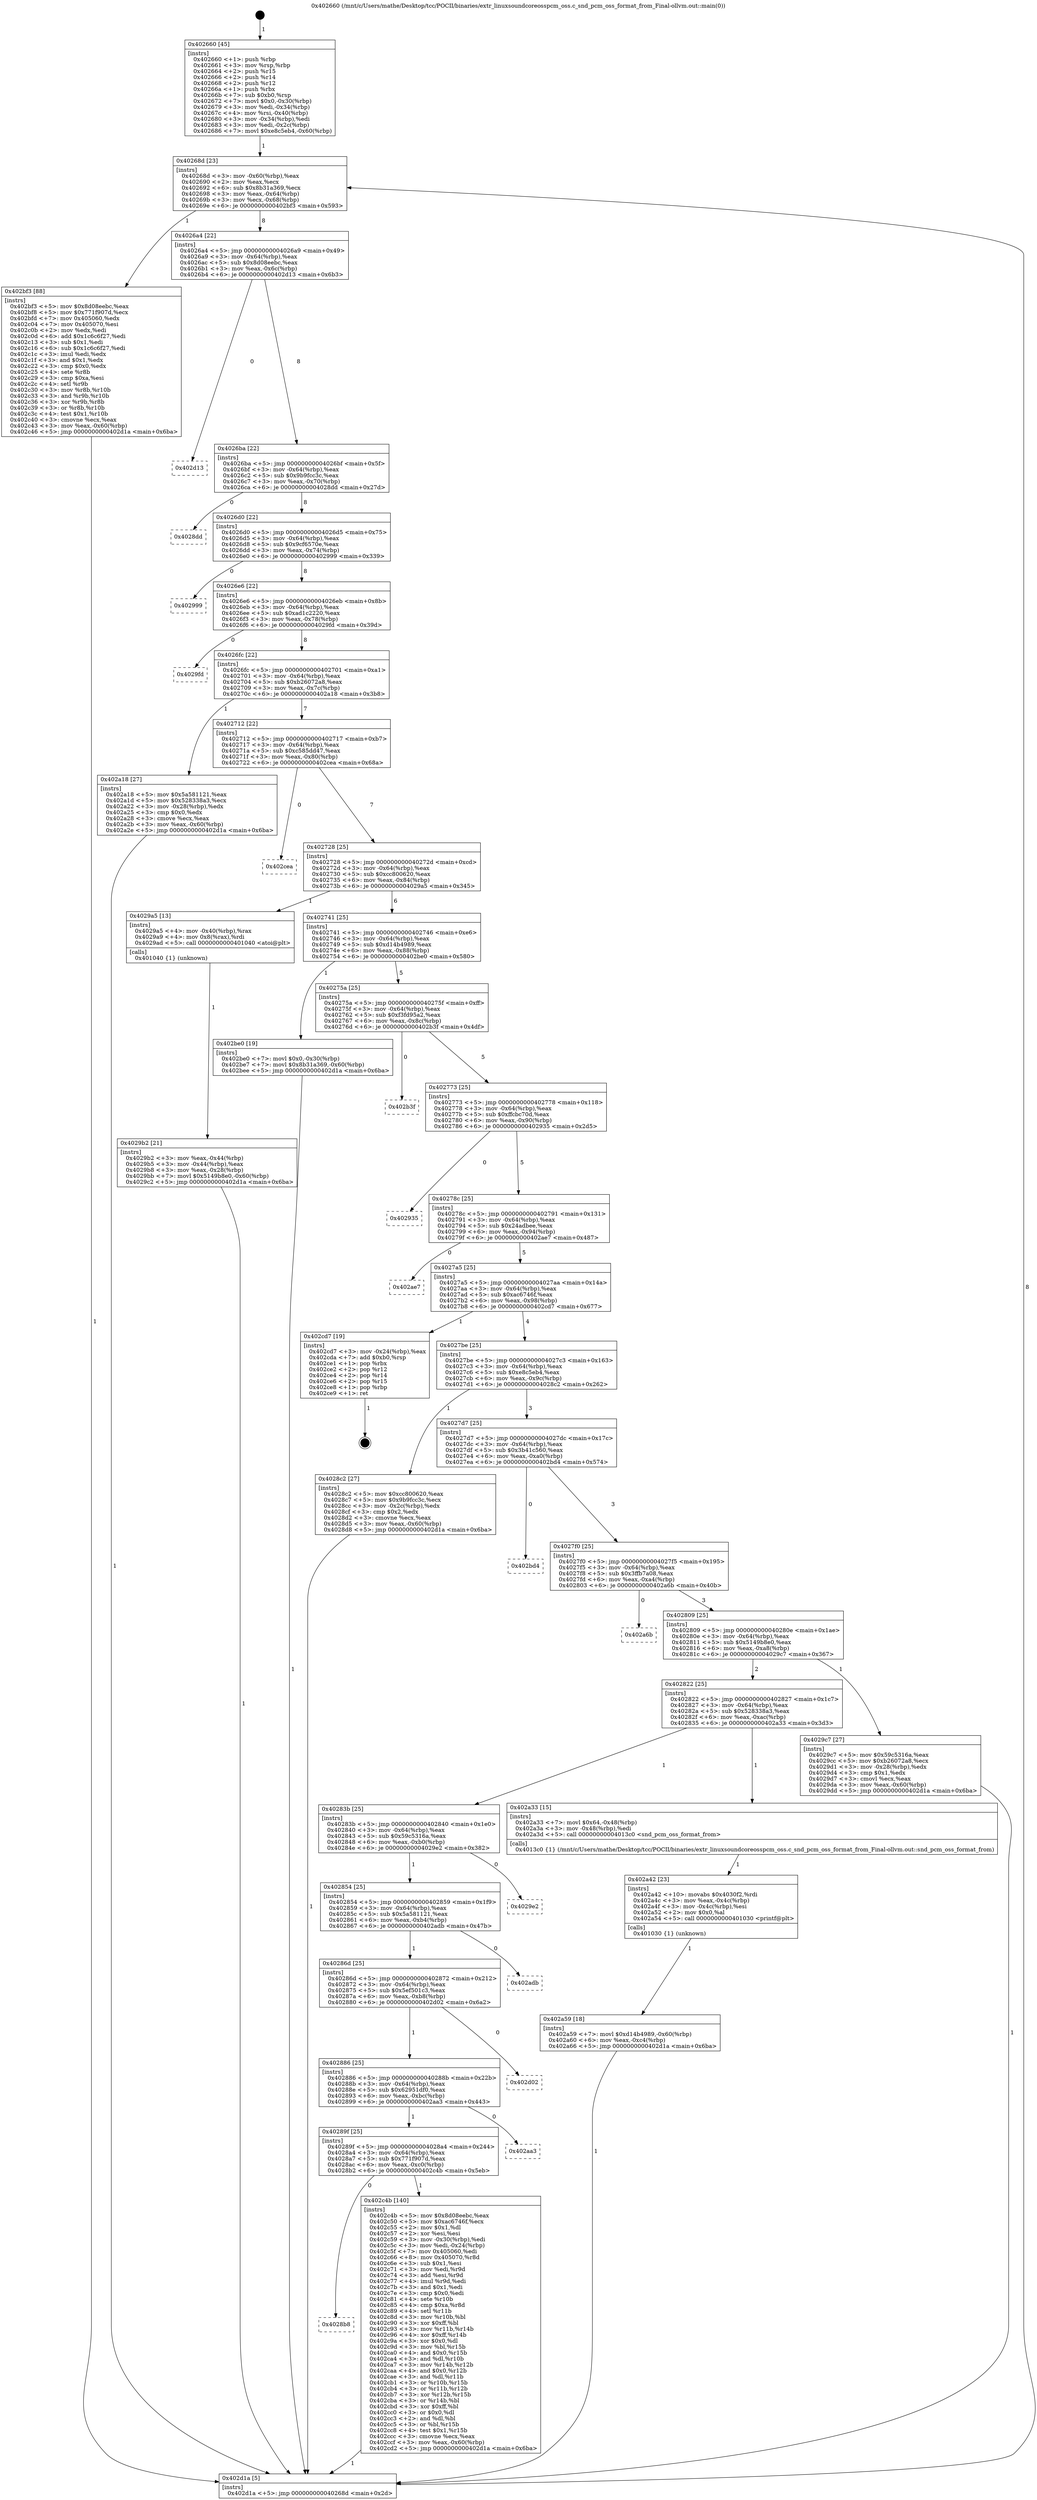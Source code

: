 digraph "0x402660" {
  label = "0x402660 (/mnt/c/Users/mathe/Desktop/tcc/POCII/binaries/extr_linuxsoundcoreosspcm_oss.c_snd_pcm_oss_format_from_Final-ollvm.out::main(0))"
  labelloc = "t"
  node[shape=record]

  Entry [label="",width=0.3,height=0.3,shape=circle,fillcolor=black,style=filled]
  "0x40268d" [label="{
     0x40268d [23]\l
     | [instrs]\l
     &nbsp;&nbsp;0x40268d \<+3\>: mov -0x60(%rbp),%eax\l
     &nbsp;&nbsp;0x402690 \<+2\>: mov %eax,%ecx\l
     &nbsp;&nbsp;0x402692 \<+6\>: sub $0x8b31a369,%ecx\l
     &nbsp;&nbsp;0x402698 \<+3\>: mov %eax,-0x64(%rbp)\l
     &nbsp;&nbsp;0x40269b \<+3\>: mov %ecx,-0x68(%rbp)\l
     &nbsp;&nbsp;0x40269e \<+6\>: je 0000000000402bf3 \<main+0x593\>\l
  }"]
  "0x402bf3" [label="{
     0x402bf3 [88]\l
     | [instrs]\l
     &nbsp;&nbsp;0x402bf3 \<+5\>: mov $0x8d08eebc,%eax\l
     &nbsp;&nbsp;0x402bf8 \<+5\>: mov $0x771f907d,%ecx\l
     &nbsp;&nbsp;0x402bfd \<+7\>: mov 0x405060,%edx\l
     &nbsp;&nbsp;0x402c04 \<+7\>: mov 0x405070,%esi\l
     &nbsp;&nbsp;0x402c0b \<+2\>: mov %edx,%edi\l
     &nbsp;&nbsp;0x402c0d \<+6\>: add $0x1c6c6f27,%edi\l
     &nbsp;&nbsp;0x402c13 \<+3\>: sub $0x1,%edi\l
     &nbsp;&nbsp;0x402c16 \<+6\>: sub $0x1c6c6f27,%edi\l
     &nbsp;&nbsp;0x402c1c \<+3\>: imul %edi,%edx\l
     &nbsp;&nbsp;0x402c1f \<+3\>: and $0x1,%edx\l
     &nbsp;&nbsp;0x402c22 \<+3\>: cmp $0x0,%edx\l
     &nbsp;&nbsp;0x402c25 \<+4\>: sete %r8b\l
     &nbsp;&nbsp;0x402c29 \<+3\>: cmp $0xa,%esi\l
     &nbsp;&nbsp;0x402c2c \<+4\>: setl %r9b\l
     &nbsp;&nbsp;0x402c30 \<+3\>: mov %r8b,%r10b\l
     &nbsp;&nbsp;0x402c33 \<+3\>: and %r9b,%r10b\l
     &nbsp;&nbsp;0x402c36 \<+3\>: xor %r9b,%r8b\l
     &nbsp;&nbsp;0x402c39 \<+3\>: or %r8b,%r10b\l
     &nbsp;&nbsp;0x402c3c \<+4\>: test $0x1,%r10b\l
     &nbsp;&nbsp;0x402c40 \<+3\>: cmovne %ecx,%eax\l
     &nbsp;&nbsp;0x402c43 \<+3\>: mov %eax,-0x60(%rbp)\l
     &nbsp;&nbsp;0x402c46 \<+5\>: jmp 0000000000402d1a \<main+0x6ba\>\l
  }"]
  "0x4026a4" [label="{
     0x4026a4 [22]\l
     | [instrs]\l
     &nbsp;&nbsp;0x4026a4 \<+5\>: jmp 00000000004026a9 \<main+0x49\>\l
     &nbsp;&nbsp;0x4026a9 \<+3\>: mov -0x64(%rbp),%eax\l
     &nbsp;&nbsp;0x4026ac \<+5\>: sub $0x8d08eebc,%eax\l
     &nbsp;&nbsp;0x4026b1 \<+3\>: mov %eax,-0x6c(%rbp)\l
     &nbsp;&nbsp;0x4026b4 \<+6\>: je 0000000000402d13 \<main+0x6b3\>\l
  }"]
  Exit [label="",width=0.3,height=0.3,shape=circle,fillcolor=black,style=filled,peripheries=2]
  "0x402d13" [label="{
     0x402d13\l
  }", style=dashed]
  "0x4026ba" [label="{
     0x4026ba [22]\l
     | [instrs]\l
     &nbsp;&nbsp;0x4026ba \<+5\>: jmp 00000000004026bf \<main+0x5f\>\l
     &nbsp;&nbsp;0x4026bf \<+3\>: mov -0x64(%rbp),%eax\l
     &nbsp;&nbsp;0x4026c2 \<+5\>: sub $0x9b9fcc3c,%eax\l
     &nbsp;&nbsp;0x4026c7 \<+3\>: mov %eax,-0x70(%rbp)\l
     &nbsp;&nbsp;0x4026ca \<+6\>: je 00000000004028dd \<main+0x27d\>\l
  }"]
  "0x4028b8" [label="{
     0x4028b8\l
  }", style=dashed]
  "0x4028dd" [label="{
     0x4028dd\l
  }", style=dashed]
  "0x4026d0" [label="{
     0x4026d0 [22]\l
     | [instrs]\l
     &nbsp;&nbsp;0x4026d0 \<+5\>: jmp 00000000004026d5 \<main+0x75\>\l
     &nbsp;&nbsp;0x4026d5 \<+3\>: mov -0x64(%rbp),%eax\l
     &nbsp;&nbsp;0x4026d8 \<+5\>: sub $0x9cf6570e,%eax\l
     &nbsp;&nbsp;0x4026dd \<+3\>: mov %eax,-0x74(%rbp)\l
     &nbsp;&nbsp;0x4026e0 \<+6\>: je 0000000000402999 \<main+0x339\>\l
  }"]
  "0x402c4b" [label="{
     0x402c4b [140]\l
     | [instrs]\l
     &nbsp;&nbsp;0x402c4b \<+5\>: mov $0x8d08eebc,%eax\l
     &nbsp;&nbsp;0x402c50 \<+5\>: mov $0xac6746f,%ecx\l
     &nbsp;&nbsp;0x402c55 \<+2\>: mov $0x1,%dl\l
     &nbsp;&nbsp;0x402c57 \<+2\>: xor %esi,%esi\l
     &nbsp;&nbsp;0x402c59 \<+3\>: mov -0x30(%rbp),%edi\l
     &nbsp;&nbsp;0x402c5c \<+3\>: mov %edi,-0x24(%rbp)\l
     &nbsp;&nbsp;0x402c5f \<+7\>: mov 0x405060,%edi\l
     &nbsp;&nbsp;0x402c66 \<+8\>: mov 0x405070,%r8d\l
     &nbsp;&nbsp;0x402c6e \<+3\>: sub $0x1,%esi\l
     &nbsp;&nbsp;0x402c71 \<+3\>: mov %edi,%r9d\l
     &nbsp;&nbsp;0x402c74 \<+3\>: add %esi,%r9d\l
     &nbsp;&nbsp;0x402c77 \<+4\>: imul %r9d,%edi\l
     &nbsp;&nbsp;0x402c7b \<+3\>: and $0x1,%edi\l
     &nbsp;&nbsp;0x402c7e \<+3\>: cmp $0x0,%edi\l
     &nbsp;&nbsp;0x402c81 \<+4\>: sete %r10b\l
     &nbsp;&nbsp;0x402c85 \<+4\>: cmp $0xa,%r8d\l
     &nbsp;&nbsp;0x402c89 \<+4\>: setl %r11b\l
     &nbsp;&nbsp;0x402c8d \<+3\>: mov %r10b,%bl\l
     &nbsp;&nbsp;0x402c90 \<+3\>: xor $0xff,%bl\l
     &nbsp;&nbsp;0x402c93 \<+3\>: mov %r11b,%r14b\l
     &nbsp;&nbsp;0x402c96 \<+4\>: xor $0xff,%r14b\l
     &nbsp;&nbsp;0x402c9a \<+3\>: xor $0x0,%dl\l
     &nbsp;&nbsp;0x402c9d \<+3\>: mov %bl,%r15b\l
     &nbsp;&nbsp;0x402ca0 \<+4\>: and $0x0,%r15b\l
     &nbsp;&nbsp;0x402ca4 \<+3\>: and %dl,%r10b\l
     &nbsp;&nbsp;0x402ca7 \<+3\>: mov %r14b,%r12b\l
     &nbsp;&nbsp;0x402caa \<+4\>: and $0x0,%r12b\l
     &nbsp;&nbsp;0x402cae \<+3\>: and %dl,%r11b\l
     &nbsp;&nbsp;0x402cb1 \<+3\>: or %r10b,%r15b\l
     &nbsp;&nbsp;0x402cb4 \<+3\>: or %r11b,%r12b\l
     &nbsp;&nbsp;0x402cb7 \<+3\>: xor %r12b,%r15b\l
     &nbsp;&nbsp;0x402cba \<+3\>: or %r14b,%bl\l
     &nbsp;&nbsp;0x402cbd \<+3\>: xor $0xff,%bl\l
     &nbsp;&nbsp;0x402cc0 \<+3\>: or $0x0,%dl\l
     &nbsp;&nbsp;0x402cc3 \<+2\>: and %dl,%bl\l
     &nbsp;&nbsp;0x402cc5 \<+3\>: or %bl,%r15b\l
     &nbsp;&nbsp;0x402cc8 \<+4\>: test $0x1,%r15b\l
     &nbsp;&nbsp;0x402ccc \<+3\>: cmovne %ecx,%eax\l
     &nbsp;&nbsp;0x402ccf \<+3\>: mov %eax,-0x60(%rbp)\l
     &nbsp;&nbsp;0x402cd2 \<+5\>: jmp 0000000000402d1a \<main+0x6ba\>\l
  }"]
  "0x402999" [label="{
     0x402999\l
  }", style=dashed]
  "0x4026e6" [label="{
     0x4026e6 [22]\l
     | [instrs]\l
     &nbsp;&nbsp;0x4026e6 \<+5\>: jmp 00000000004026eb \<main+0x8b\>\l
     &nbsp;&nbsp;0x4026eb \<+3\>: mov -0x64(%rbp),%eax\l
     &nbsp;&nbsp;0x4026ee \<+5\>: sub $0xad1c2220,%eax\l
     &nbsp;&nbsp;0x4026f3 \<+3\>: mov %eax,-0x78(%rbp)\l
     &nbsp;&nbsp;0x4026f6 \<+6\>: je 00000000004029fd \<main+0x39d\>\l
  }"]
  "0x40289f" [label="{
     0x40289f [25]\l
     | [instrs]\l
     &nbsp;&nbsp;0x40289f \<+5\>: jmp 00000000004028a4 \<main+0x244\>\l
     &nbsp;&nbsp;0x4028a4 \<+3\>: mov -0x64(%rbp),%eax\l
     &nbsp;&nbsp;0x4028a7 \<+5\>: sub $0x771f907d,%eax\l
     &nbsp;&nbsp;0x4028ac \<+6\>: mov %eax,-0xc0(%rbp)\l
     &nbsp;&nbsp;0x4028b2 \<+6\>: je 0000000000402c4b \<main+0x5eb\>\l
  }"]
  "0x4029fd" [label="{
     0x4029fd\l
  }", style=dashed]
  "0x4026fc" [label="{
     0x4026fc [22]\l
     | [instrs]\l
     &nbsp;&nbsp;0x4026fc \<+5\>: jmp 0000000000402701 \<main+0xa1\>\l
     &nbsp;&nbsp;0x402701 \<+3\>: mov -0x64(%rbp),%eax\l
     &nbsp;&nbsp;0x402704 \<+5\>: sub $0xb26072a8,%eax\l
     &nbsp;&nbsp;0x402709 \<+3\>: mov %eax,-0x7c(%rbp)\l
     &nbsp;&nbsp;0x40270c \<+6\>: je 0000000000402a18 \<main+0x3b8\>\l
  }"]
  "0x402aa3" [label="{
     0x402aa3\l
  }", style=dashed]
  "0x402a18" [label="{
     0x402a18 [27]\l
     | [instrs]\l
     &nbsp;&nbsp;0x402a18 \<+5\>: mov $0x5a581121,%eax\l
     &nbsp;&nbsp;0x402a1d \<+5\>: mov $0x528338a3,%ecx\l
     &nbsp;&nbsp;0x402a22 \<+3\>: mov -0x28(%rbp),%edx\l
     &nbsp;&nbsp;0x402a25 \<+3\>: cmp $0x0,%edx\l
     &nbsp;&nbsp;0x402a28 \<+3\>: cmove %ecx,%eax\l
     &nbsp;&nbsp;0x402a2b \<+3\>: mov %eax,-0x60(%rbp)\l
     &nbsp;&nbsp;0x402a2e \<+5\>: jmp 0000000000402d1a \<main+0x6ba\>\l
  }"]
  "0x402712" [label="{
     0x402712 [22]\l
     | [instrs]\l
     &nbsp;&nbsp;0x402712 \<+5\>: jmp 0000000000402717 \<main+0xb7\>\l
     &nbsp;&nbsp;0x402717 \<+3\>: mov -0x64(%rbp),%eax\l
     &nbsp;&nbsp;0x40271a \<+5\>: sub $0xc585dd47,%eax\l
     &nbsp;&nbsp;0x40271f \<+3\>: mov %eax,-0x80(%rbp)\l
     &nbsp;&nbsp;0x402722 \<+6\>: je 0000000000402cea \<main+0x68a\>\l
  }"]
  "0x402886" [label="{
     0x402886 [25]\l
     | [instrs]\l
     &nbsp;&nbsp;0x402886 \<+5\>: jmp 000000000040288b \<main+0x22b\>\l
     &nbsp;&nbsp;0x40288b \<+3\>: mov -0x64(%rbp),%eax\l
     &nbsp;&nbsp;0x40288e \<+5\>: sub $0x62951df0,%eax\l
     &nbsp;&nbsp;0x402893 \<+6\>: mov %eax,-0xbc(%rbp)\l
     &nbsp;&nbsp;0x402899 \<+6\>: je 0000000000402aa3 \<main+0x443\>\l
  }"]
  "0x402cea" [label="{
     0x402cea\l
  }", style=dashed]
  "0x402728" [label="{
     0x402728 [25]\l
     | [instrs]\l
     &nbsp;&nbsp;0x402728 \<+5\>: jmp 000000000040272d \<main+0xcd\>\l
     &nbsp;&nbsp;0x40272d \<+3\>: mov -0x64(%rbp),%eax\l
     &nbsp;&nbsp;0x402730 \<+5\>: sub $0xcc800620,%eax\l
     &nbsp;&nbsp;0x402735 \<+6\>: mov %eax,-0x84(%rbp)\l
     &nbsp;&nbsp;0x40273b \<+6\>: je 00000000004029a5 \<main+0x345\>\l
  }"]
  "0x402d02" [label="{
     0x402d02\l
  }", style=dashed]
  "0x4029a5" [label="{
     0x4029a5 [13]\l
     | [instrs]\l
     &nbsp;&nbsp;0x4029a5 \<+4\>: mov -0x40(%rbp),%rax\l
     &nbsp;&nbsp;0x4029a9 \<+4\>: mov 0x8(%rax),%rdi\l
     &nbsp;&nbsp;0x4029ad \<+5\>: call 0000000000401040 \<atoi@plt\>\l
     | [calls]\l
     &nbsp;&nbsp;0x401040 \{1\} (unknown)\l
  }"]
  "0x402741" [label="{
     0x402741 [25]\l
     | [instrs]\l
     &nbsp;&nbsp;0x402741 \<+5\>: jmp 0000000000402746 \<main+0xe6\>\l
     &nbsp;&nbsp;0x402746 \<+3\>: mov -0x64(%rbp),%eax\l
     &nbsp;&nbsp;0x402749 \<+5\>: sub $0xd14b4989,%eax\l
     &nbsp;&nbsp;0x40274e \<+6\>: mov %eax,-0x88(%rbp)\l
     &nbsp;&nbsp;0x402754 \<+6\>: je 0000000000402be0 \<main+0x580\>\l
  }"]
  "0x40286d" [label="{
     0x40286d [25]\l
     | [instrs]\l
     &nbsp;&nbsp;0x40286d \<+5\>: jmp 0000000000402872 \<main+0x212\>\l
     &nbsp;&nbsp;0x402872 \<+3\>: mov -0x64(%rbp),%eax\l
     &nbsp;&nbsp;0x402875 \<+5\>: sub $0x5ef501c3,%eax\l
     &nbsp;&nbsp;0x40287a \<+6\>: mov %eax,-0xb8(%rbp)\l
     &nbsp;&nbsp;0x402880 \<+6\>: je 0000000000402d02 \<main+0x6a2\>\l
  }"]
  "0x402be0" [label="{
     0x402be0 [19]\l
     | [instrs]\l
     &nbsp;&nbsp;0x402be0 \<+7\>: movl $0x0,-0x30(%rbp)\l
     &nbsp;&nbsp;0x402be7 \<+7\>: movl $0x8b31a369,-0x60(%rbp)\l
     &nbsp;&nbsp;0x402bee \<+5\>: jmp 0000000000402d1a \<main+0x6ba\>\l
  }"]
  "0x40275a" [label="{
     0x40275a [25]\l
     | [instrs]\l
     &nbsp;&nbsp;0x40275a \<+5\>: jmp 000000000040275f \<main+0xff\>\l
     &nbsp;&nbsp;0x40275f \<+3\>: mov -0x64(%rbp),%eax\l
     &nbsp;&nbsp;0x402762 \<+5\>: sub $0xf3fd95a2,%eax\l
     &nbsp;&nbsp;0x402767 \<+6\>: mov %eax,-0x8c(%rbp)\l
     &nbsp;&nbsp;0x40276d \<+6\>: je 0000000000402b3f \<main+0x4df\>\l
  }"]
  "0x402adb" [label="{
     0x402adb\l
  }", style=dashed]
  "0x402b3f" [label="{
     0x402b3f\l
  }", style=dashed]
  "0x402773" [label="{
     0x402773 [25]\l
     | [instrs]\l
     &nbsp;&nbsp;0x402773 \<+5\>: jmp 0000000000402778 \<main+0x118\>\l
     &nbsp;&nbsp;0x402778 \<+3\>: mov -0x64(%rbp),%eax\l
     &nbsp;&nbsp;0x40277b \<+5\>: sub $0xffcbc70d,%eax\l
     &nbsp;&nbsp;0x402780 \<+6\>: mov %eax,-0x90(%rbp)\l
     &nbsp;&nbsp;0x402786 \<+6\>: je 0000000000402935 \<main+0x2d5\>\l
  }"]
  "0x402854" [label="{
     0x402854 [25]\l
     | [instrs]\l
     &nbsp;&nbsp;0x402854 \<+5\>: jmp 0000000000402859 \<main+0x1f9\>\l
     &nbsp;&nbsp;0x402859 \<+3\>: mov -0x64(%rbp),%eax\l
     &nbsp;&nbsp;0x40285c \<+5\>: sub $0x5a581121,%eax\l
     &nbsp;&nbsp;0x402861 \<+6\>: mov %eax,-0xb4(%rbp)\l
     &nbsp;&nbsp;0x402867 \<+6\>: je 0000000000402adb \<main+0x47b\>\l
  }"]
  "0x402935" [label="{
     0x402935\l
  }", style=dashed]
  "0x40278c" [label="{
     0x40278c [25]\l
     | [instrs]\l
     &nbsp;&nbsp;0x40278c \<+5\>: jmp 0000000000402791 \<main+0x131\>\l
     &nbsp;&nbsp;0x402791 \<+3\>: mov -0x64(%rbp),%eax\l
     &nbsp;&nbsp;0x402794 \<+5\>: sub $0x24adbee,%eax\l
     &nbsp;&nbsp;0x402799 \<+6\>: mov %eax,-0x94(%rbp)\l
     &nbsp;&nbsp;0x40279f \<+6\>: je 0000000000402ae7 \<main+0x487\>\l
  }"]
  "0x4029e2" [label="{
     0x4029e2\l
  }", style=dashed]
  "0x402ae7" [label="{
     0x402ae7\l
  }", style=dashed]
  "0x4027a5" [label="{
     0x4027a5 [25]\l
     | [instrs]\l
     &nbsp;&nbsp;0x4027a5 \<+5\>: jmp 00000000004027aa \<main+0x14a\>\l
     &nbsp;&nbsp;0x4027aa \<+3\>: mov -0x64(%rbp),%eax\l
     &nbsp;&nbsp;0x4027ad \<+5\>: sub $0xac6746f,%eax\l
     &nbsp;&nbsp;0x4027b2 \<+6\>: mov %eax,-0x98(%rbp)\l
     &nbsp;&nbsp;0x4027b8 \<+6\>: je 0000000000402cd7 \<main+0x677\>\l
  }"]
  "0x402a59" [label="{
     0x402a59 [18]\l
     | [instrs]\l
     &nbsp;&nbsp;0x402a59 \<+7\>: movl $0xd14b4989,-0x60(%rbp)\l
     &nbsp;&nbsp;0x402a60 \<+6\>: mov %eax,-0xc4(%rbp)\l
     &nbsp;&nbsp;0x402a66 \<+5\>: jmp 0000000000402d1a \<main+0x6ba\>\l
  }"]
  "0x402cd7" [label="{
     0x402cd7 [19]\l
     | [instrs]\l
     &nbsp;&nbsp;0x402cd7 \<+3\>: mov -0x24(%rbp),%eax\l
     &nbsp;&nbsp;0x402cda \<+7\>: add $0xb0,%rsp\l
     &nbsp;&nbsp;0x402ce1 \<+1\>: pop %rbx\l
     &nbsp;&nbsp;0x402ce2 \<+2\>: pop %r12\l
     &nbsp;&nbsp;0x402ce4 \<+2\>: pop %r14\l
     &nbsp;&nbsp;0x402ce6 \<+2\>: pop %r15\l
     &nbsp;&nbsp;0x402ce8 \<+1\>: pop %rbp\l
     &nbsp;&nbsp;0x402ce9 \<+1\>: ret\l
  }"]
  "0x4027be" [label="{
     0x4027be [25]\l
     | [instrs]\l
     &nbsp;&nbsp;0x4027be \<+5\>: jmp 00000000004027c3 \<main+0x163\>\l
     &nbsp;&nbsp;0x4027c3 \<+3\>: mov -0x64(%rbp),%eax\l
     &nbsp;&nbsp;0x4027c6 \<+5\>: sub $0xe8c5eb4,%eax\l
     &nbsp;&nbsp;0x4027cb \<+6\>: mov %eax,-0x9c(%rbp)\l
     &nbsp;&nbsp;0x4027d1 \<+6\>: je 00000000004028c2 \<main+0x262\>\l
  }"]
  "0x402a42" [label="{
     0x402a42 [23]\l
     | [instrs]\l
     &nbsp;&nbsp;0x402a42 \<+10\>: movabs $0x4030f2,%rdi\l
     &nbsp;&nbsp;0x402a4c \<+3\>: mov %eax,-0x4c(%rbp)\l
     &nbsp;&nbsp;0x402a4f \<+3\>: mov -0x4c(%rbp),%esi\l
     &nbsp;&nbsp;0x402a52 \<+2\>: mov $0x0,%al\l
     &nbsp;&nbsp;0x402a54 \<+5\>: call 0000000000401030 \<printf@plt\>\l
     | [calls]\l
     &nbsp;&nbsp;0x401030 \{1\} (unknown)\l
  }"]
  "0x4028c2" [label="{
     0x4028c2 [27]\l
     | [instrs]\l
     &nbsp;&nbsp;0x4028c2 \<+5\>: mov $0xcc800620,%eax\l
     &nbsp;&nbsp;0x4028c7 \<+5\>: mov $0x9b9fcc3c,%ecx\l
     &nbsp;&nbsp;0x4028cc \<+3\>: mov -0x2c(%rbp),%edx\l
     &nbsp;&nbsp;0x4028cf \<+3\>: cmp $0x2,%edx\l
     &nbsp;&nbsp;0x4028d2 \<+3\>: cmovne %ecx,%eax\l
     &nbsp;&nbsp;0x4028d5 \<+3\>: mov %eax,-0x60(%rbp)\l
     &nbsp;&nbsp;0x4028d8 \<+5\>: jmp 0000000000402d1a \<main+0x6ba\>\l
  }"]
  "0x4027d7" [label="{
     0x4027d7 [25]\l
     | [instrs]\l
     &nbsp;&nbsp;0x4027d7 \<+5\>: jmp 00000000004027dc \<main+0x17c\>\l
     &nbsp;&nbsp;0x4027dc \<+3\>: mov -0x64(%rbp),%eax\l
     &nbsp;&nbsp;0x4027df \<+5\>: sub $0x3b41c560,%eax\l
     &nbsp;&nbsp;0x4027e4 \<+6\>: mov %eax,-0xa0(%rbp)\l
     &nbsp;&nbsp;0x4027ea \<+6\>: je 0000000000402bd4 \<main+0x574\>\l
  }"]
  "0x402d1a" [label="{
     0x402d1a [5]\l
     | [instrs]\l
     &nbsp;&nbsp;0x402d1a \<+5\>: jmp 000000000040268d \<main+0x2d\>\l
  }"]
  "0x402660" [label="{
     0x402660 [45]\l
     | [instrs]\l
     &nbsp;&nbsp;0x402660 \<+1\>: push %rbp\l
     &nbsp;&nbsp;0x402661 \<+3\>: mov %rsp,%rbp\l
     &nbsp;&nbsp;0x402664 \<+2\>: push %r15\l
     &nbsp;&nbsp;0x402666 \<+2\>: push %r14\l
     &nbsp;&nbsp;0x402668 \<+2\>: push %r12\l
     &nbsp;&nbsp;0x40266a \<+1\>: push %rbx\l
     &nbsp;&nbsp;0x40266b \<+7\>: sub $0xb0,%rsp\l
     &nbsp;&nbsp;0x402672 \<+7\>: movl $0x0,-0x30(%rbp)\l
     &nbsp;&nbsp;0x402679 \<+3\>: mov %edi,-0x34(%rbp)\l
     &nbsp;&nbsp;0x40267c \<+4\>: mov %rsi,-0x40(%rbp)\l
     &nbsp;&nbsp;0x402680 \<+3\>: mov -0x34(%rbp),%edi\l
     &nbsp;&nbsp;0x402683 \<+3\>: mov %edi,-0x2c(%rbp)\l
     &nbsp;&nbsp;0x402686 \<+7\>: movl $0xe8c5eb4,-0x60(%rbp)\l
  }"]
  "0x4029b2" [label="{
     0x4029b2 [21]\l
     | [instrs]\l
     &nbsp;&nbsp;0x4029b2 \<+3\>: mov %eax,-0x44(%rbp)\l
     &nbsp;&nbsp;0x4029b5 \<+3\>: mov -0x44(%rbp),%eax\l
     &nbsp;&nbsp;0x4029b8 \<+3\>: mov %eax,-0x28(%rbp)\l
     &nbsp;&nbsp;0x4029bb \<+7\>: movl $0x5149b8e0,-0x60(%rbp)\l
     &nbsp;&nbsp;0x4029c2 \<+5\>: jmp 0000000000402d1a \<main+0x6ba\>\l
  }"]
  "0x40283b" [label="{
     0x40283b [25]\l
     | [instrs]\l
     &nbsp;&nbsp;0x40283b \<+5\>: jmp 0000000000402840 \<main+0x1e0\>\l
     &nbsp;&nbsp;0x402840 \<+3\>: mov -0x64(%rbp),%eax\l
     &nbsp;&nbsp;0x402843 \<+5\>: sub $0x59c5316a,%eax\l
     &nbsp;&nbsp;0x402848 \<+6\>: mov %eax,-0xb0(%rbp)\l
     &nbsp;&nbsp;0x40284e \<+6\>: je 00000000004029e2 \<main+0x382\>\l
  }"]
  "0x402bd4" [label="{
     0x402bd4\l
  }", style=dashed]
  "0x4027f0" [label="{
     0x4027f0 [25]\l
     | [instrs]\l
     &nbsp;&nbsp;0x4027f0 \<+5\>: jmp 00000000004027f5 \<main+0x195\>\l
     &nbsp;&nbsp;0x4027f5 \<+3\>: mov -0x64(%rbp),%eax\l
     &nbsp;&nbsp;0x4027f8 \<+5\>: sub $0x3ffb7a08,%eax\l
     &nbsp;&nbsp;0x4027fd \<+6\>: mov %eax,-0xa4(%rbp)\l
     &nbsp;&nbsp;0x402803 \<+6\>: je 0000000000402a6b \<main+0x40b\>\l
  }"]
  "0x402a33" [label="{
     0x402a33 [15]\l
     | [instrs]\l
     &nbsp;&nbsp;0x402a33 \<+7\>: movl $0x64,-0x48(%rbp)\l
     &nbsp;&nbsp;0x402a3a \<+3\>: mov -0x48(%rbp),%edi\l
     &nbsp;&nbsp;0x402a3d \<+5\>: call 00000000004013c0 \<snd_pcm_oss_format_from\>\l
     | [calls]\l
     &nbsp;&nbsp;0x4013c0 \{1\} (/mnt/c/Users/mathe/Desktop/tcc/POCII/binaries/extr_linuxsoundcoreosspcm_oss.c_snd_pcm_oss_format_from_Final-ollvm.out::snd_pcm_oss_format_from)\l
  }"]
  "0x402a6b" [label="{
     0x402a6b\l
  }", style=dashed]
  "0x402809" [label="{
     0x402809 [25]\l
     | [instrs]\l
     &nbsp;&nbsp;0x402809 \<+5\>: jmp 000000000040280e \<main+0x1ae\>\l
     &nbsp;&nbsp;0x40280e \<+3\>: mov -0x64(%rbp),%eax\l
     &nbsp;&nbsp;0x402811 \<+5\>: sub $0x5149b8e0,%eax\l
     &nbsp;&nbsp;0x402816 \<+6\>: mov %eax,-0xa8(%rbp)\l
     &nbsp;&nbsp;0x40281c \<+6\>: je 00000000004029c7 \<main+0x367\>\l
  }"]
  "0x402822" [label="{
     0x402822 [25]\l
     | [instrs]\l
     &nbsp;&nbsp;0x402822 \<+5\>: jmp 0000000000402827 \<main+0x1c7\>\l
     &nbsp;&nbsp;0x402827 \<+3\>: mov -0x64(%rbp),%eax\l
     &nbsp;&nbsp;0x40282a \<+5\>: sub $0x528338a3,%eax\l
     &nbsp;&nbsp;0x40282f \<+6\>: mov %eax,-0xac(%rbp)\l
     &nbsp;&nbsp;0x402835 \<+6\>: je 0000000000402a33 \<main+0x3d3\>\l
  }"]
  "0x4029c7" [label="{
     0x4029c7 [27]\l
     | [instrs]\l
     &nbsp;&nbsp;0x4029c7 \<+5\>: mov $0x59c5316a,%eax\l
     &nbsp;&nbsp;0x4029cc \<+5\>: mov $0xb26072a8,%ecx\l
     &nbsp;&nbsp;0x4029d1 \<+3\>: mov -0x28(%rbp),%edx\l
     &nbsp;&nbsp;0x4029d4 \<+3\>: cmp $0x1,%edx\l
     &nbsp;&nbsp;0x4029d7 \<+3\>: cmovl %ecx,%eax\l
     &nbsp;&nbsp;0x4029da \<+3\>: mov %eax,-0x60(%rbp)\l
     &nbsp;&nbsp;0x4029dd \<+5\>: jmp 0000000000402d1a \<main+0x6ba\>\l
  }"]
  Entry -> "0x402660" [label=" 1"]
  "0x40268d" -> "0x402bf3" [label=" 1"]
  "0x40268d" -> "0x4026a4" [label=" 8"]
  "0x402cd7" -> Exit [label=" 1"]
  "0x4026a4" -> "0x402d13" [label=" 0"]
  "0x4026a4" -> "0x4026ba" [label=" 8"]
  "0x402c4b" -> "0x402d1a" [label=" 1"]
  "0x4026ba" -> "0x4028dd" [label=" 0"]
  "0x4026ba" -> "0x4026d0" [label=" 8"]
  "0x40289f" -> "0x4028b8" [label=" 0"]
  "0x4026d0" -> "0x402999" [label=" 0"]
  "0x4026d0" -> "0x4026e6" [label=" 8"]
  "0x40289f" -> "0x402c4b" [label=" 1"]
  "0x4026e6" -> "0x4029fd" [label=" 0"]
  "0x4026e6" -> "0x4026fc" [label=" 8"]
  "0x402886" -> "0x40289f" [label=" 1"]
  "0x4026fc" -> "0x402a18" [label=" 1"]
  "0x4026fc" -> "0x402712" [label=" 7"]
  "0x402886" -> "0x402aa3" [label=" 0"]
  "0x402712" -> "0x402cea" [label=" 0"]
  "0x402712" -> "0x402728" [label=" 7"]
  "0x40286d" -> "0x402886" [label=" 1"]
  "0x402728" -> "0x4029a5" [label=" 1"]
  "0x402728" -> "0x402741" [label=" 6"]
  "0x40286d" -> "0x402d02" [label=" 0"]
  "0x402741" -> "0x402be0" [label=" 1"]
  "0x402741" -> "0x40275a" [label=" 5"]
  "0x402854" -> "0x40286d" [label=" 1"]
  "0x40275a" -> "0x402b3f" [label=" 0"]
  "0x40275a" -> "0x402773" [label=" 5"]
  "0x402854" -> "0x402adb" [label=" 0"]
  "0x402773" -> "0x402935" [label=" 0"]
  "0x402773" -> "0x40278c" [label=" 5"]
  "0x40283b" -> "0x402854" [label=" 1"]
  "0x40278c" -> "0x402ae7" [label=" 0"]
  "0x40278c" -> "0x4027a5" [label=" 5"]
  "0x40283b" -> "0x4029e2" [label=" 0"]
  "0x4027a5" -> "0x402cd7" [label=" 1"]
  "0x4027a5" -> "0x4027be" [label=" 4"]
  "0x402bf3" -> "0x402d1a" [label=" 1"]
  "0x4027be" -> "0x4028c2" [label=" 1"]
  "0x4027be" -> "0x4027d7" [label=" 3"]
  "0x4028c2" -> "0x402d1a" [label=" 1"]
  "0x402660" -> "0x40268d" [label=" 1"]
  "0x402d1a" -> "0x40268d" [label=" 8"]
  "0x4029a5" -> "0x4029b2" [label=" 1"]
  "0x4029b2" -> "0x402d1a" [label=" 1"]
  "0x402be0" -> "0x402d1a" [label=" 1"]
  "0x4027d7" -> "0x402bd4" [label=" 0"]
  "0x4027d7" -> "0x4027f0" [label=" 3"]
  "0x402a59" -> "0x402d1a" [label=" 1"]
  "0x4027f0" -> "0x402a6b" [label=" 0"]
  "0x4027f0" -> "0x402809" [label=" 3"]
  "0x402a42" -> "0x402a59" [label=" 1"]
  "0x402809" -> "0x4029c7" [label=" 1"]
  "0x402809" -> "0x402822" [label=" 2"]
  "0x4029c7" -> "0x402d1a" [label=" 1"]
  "0x402a18" -> "0x402d1a" [label=" 1"]
  "0x402a33" -> "0x402a42" [label=" 1"]
  "0x402822" -> "0x402a33" [label=" 1"]
  "0x402822" -> "0x40283b" [label=" 1"]
}
